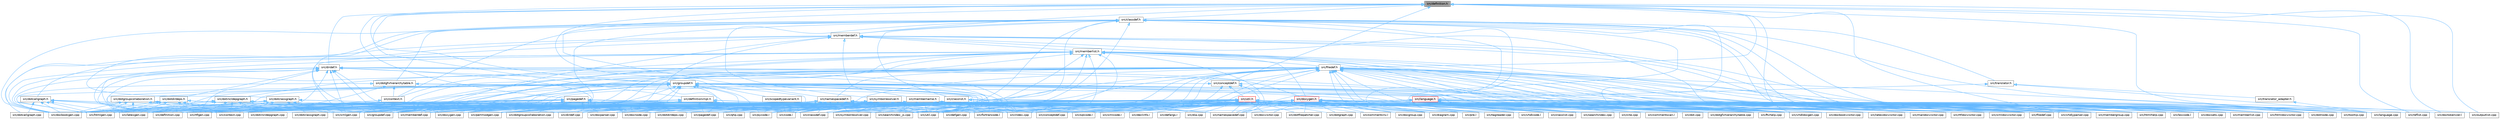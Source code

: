 digraph "src/definition.h"
{
 // INTERACTIVE_SVG=YES
 // LATEX_PDF_SIZE
  bgcolor="transparent";
  edge [fontname=Helvetica,fontsize=10,labelfontname=Helvetica,labelfontsize=10];
  node [fontname=Helvetica,fontsize=10,shape=box,height=0.2,width=0.4];
  Node1 [label="src/definition.h",height=0.2,width=0.4,color="gray40", fillcolor="grey60", style="filled", fontcolor="black",tooltip=" "];
  Node1 -> Node2 [dir="back",color="steelblue1",style="solid"];
  Node2 [label="src/classdef.h",height=0.2,width=0.4,color="grey40", fillcolor="white", style="filled",URL="$d1/da6/classdef_8h.html",tooltip=" "];
  Node2 -> Node3 [dir="back",color="steelblue1",style="solid"];
  Node3 [label="src/classdef.cpp",height=0.2,width=0.4,color="grey40", fillcolor="white", style="filled",URL="$de/d89/classdef_8cpp.html",tooltip=" "];
  Node2 -> Node4 [dir="back",color="steelblue1",style="solid"];
  Node4 [label="src/classlist.h",height=0.2,width=0.4,color="grey40", fillcolor="white", style="filled",URL="$d2/df8/classlist_8h.html",tooltip=" "];
  Node4 -> Node3 [dir="back",color="steelblue1",style="solid"];
  Node4 -> Node5 [dir="back",color="steelblue1",style="solid"];
  Node5 [label="src/classlist.cpp",height=0.2,width=0.4,color="grey40", fillcolor="white", style="filled",URL="$d6/d10/classlist_8cpp.html",tooltip=" "];
  Node4 -> Node6 [dir="back",color="steelblue1",style="solid"];
  Node6 [label="src/code.l",height=0.2,width=0.4,color="grey40", fillcolor="white", style="filled",URL="$da/d1f/code_8l.html",tooltip=" "];
  Node4 -> Node7 [dir="back",color="steelblue1",style="solid"];
  Node7 [label="src/context.cpp",height=0.2,width=0.4,color="grey40", fillcolor="white", style="filled",URL="$db/d12/context_8cpp.html",tooltip=" "];
  Node4 -> Node8 [dir="back",color="steelblue1",style="solid"];
  Node8 [label="src/defgen.cpp",height=0.2,width=0.4,color="grey40", fillcolor="white", style="filled",URL="$d3/d17/defgen_8cpp.html",tooltip=" "];
  Node4 -> Node9 [dir="back",color="steelblue1",style="solid"];
  Node9 [label="src/diagram.cpp",height=0.2,width=0.4,color="grey40", fillcolor="white", style="filled",URL="$da/d0d/diagram_8cpp.html",tooltip=" "];
  Node4 -> Node10 [dir="back",color="steelblue1",style="solid"];
  Node10 [label="src/docbookgen.cpp",height=0.2,width=0.4,color="grey40", fillcolor="white", style="filled",URL="$d8/d29/docbookgen_8cpp.html",tooltip=" "];
  Node4 -> Node11 [dir="back",color="steelblue1",style="solid"];
  Node11 [label="src/docparser.cpp",height=0.2,width=0.4,color="grey40", fillcolor="white", style="filled",URL="$da/d17/docparser_8cpp.html",tooltip=" "];
  Node4 -> Node12 [dir="back",color="steelblue1",style="solid"];
  Node12 [label="src/dotgfxhierarchytable.cpp",height=0.2,width=0.4,color="grey40", fillcolor="white", style="filled",URL="$d4/d09/dotgfxhierarchytable_8cpp.html",tooltip=" "];
  Node4 -> Node13 [dir="back",color="steelblue1",style="solid"];
  Node13 [label="src/dotgroupcollaboration.cpp",height=0.2,width=0.4,color="grey40", fillcolor="white", style="filled",URL="$d1/d86/dotgroupcollaboration_8cpp.html",tooltip=" "];
  Node4 -> Node14 [dir="back",color="steelblue1",style="solid"];
  Node14 [label="src/doxygen.cpp",height=0.2,width=0.4,color="grey40", fillcolor="white", style="filled",URL="$dc/d98/doxygen_8cpp.html",tooltip=" "];
  Node4 -> Node15 [dir="back",color="steelblue1",style="solid"];
  Node15 [label="src/filedef.cpp",height=0.2,width=0.4,color="grey40", fillcolor="white", style="filled",URL="$d6/ddc/filedef_8cpp.html",tooltip=" "];
  Node4 -> Node16 [dir="back",color="steelblue1",style="solid"];
  Node16 [label="src/fortrancode.l",height=0.2,width=0.4,color="grey40", fillcolor="white", style="filled",URL="$d9/d5b/fortrancode_8l.html",tooltip=" "];
  Node4 -> Node17 [dir="back",color="steelblue1",style="solid"];
  Node17 [label="src/groupdef.cpp",height=0.2,width=0.4,color="grey40", fillcolor="white", style="filled",URL="$d6/d42/groupdef_8cpp.html",tooltip=" "];
  Node4 -> Node18 [dir="back",color="steelblue1",style="solid"];
  Node18 [label="src/index.cpp",height=0.2,width=0.4,color="grey40", fillcolor="white", style="filled",URL="$db/d14/index_8cpp.html",tooltip="This file contains functions for the various index pages."];
  Node4 -> Node19 [dir="back",color="steelblue1",style="solid"];
  Node19 [label="src/latexgen.cpp",height=0.2,width=0.4,color="grey40", fillcolor="white", style="filled",URL="$d4/d42/latexgen_8cpp.html",tooltip=" "];
  Node4 -> Node20 [dir="back",color="steelblue1",style="solid"];
  Node20 [label="src/namespacedef.cpp",height=0.2,width=0.4,color="grey40", fillcolor="white", style="filled",URL="$d7/d1c/namespacedef_8cpp.html",tooltip=" "];
  Node4 -> Node21 [dir="back",color="steelblue1",style="solid"];
  Node21 [label="src/perlmodgen.cpp",height=0.2,width=0.4,color="grey40", fillcolor="white", style="filled",URL="$de/dd0/perlmodgen_8cpp.html",tooltip=" "];
  Node4 -> Node22 [dir="back",color="steelblue1",style="solid"];
  Node22 [label="src/pycode.l",height=0.2,width=0.4,color="grey40", fillcolor="white", style="filled",URL="$d3/ded/pycode_8l.html",tooltip=" "];
  Node4 -> Node23 [dir="back",color="steelblue1",style="solid"];
  Node23 [label="src/rtfgen.cpp",height=0.2,width=0.4,color="grey40", fillcolor="white", style="filled",URL="$d0/d9c/rtfgen_8cpp.html",tooltip=" "];
  Node4 -> Node24 [dir="back",color="steelblue1",style="solid"];
  Node24 [label="src/searchindex_js.cpp",height=0.2,width=0.4,color="grey40", fillcolor="white", style="filled",URL="$d9/d2f/searchindex__js_8cpp.html",tooltip=" "];
  Node4 -> Node25 [dir="back",color="steelblue1",style="solid"];
  Node25 [label="src/util.cpp",height=0.2,width=0.4,color="grey40", fillcolor="white", style="filled",URL="$df/d2d/util_8cpp.html",tooltip=" "];
  Node4 -> Node26 [dir="back",color="steelblue1",style="solid"];
  Node26 [label="src/vhdldocgen.cpp",height=0.2,width=0.4,color="grey40", fillcolor="white", style="filled",URL="$de/dea/vhdldocgen_8cpp.html",tooltip=" "];
  Node4 -> Node27 [dir="back",color="steelblue1",style="solid"];
  Node27 [label="src/xmlgen.cpp",height=0.2,width=0.4,color="grey40", fillcolor="white", style="filled",URL="$d0/dc3/xmlgen_8cpp.html",tooltip=" "];
  Node2 -> Node28 [dir="back",color="steelblue1",style="solid"];
  Node28 [label="src/context.h",height=0.2,width=0.4,color="grey40", fillcolor="white", style="filled",URL="$dc/d1e/context_8h.html",tooltip=" "];
  Node28 -> Node7 [dir="back",color="steelblue1",style="solid"];
  Node28 -> Node14 [dir="back",color="steelblue1",style="solid"];
  Node2 -> Node9 [dir="back",color="steelblue1",style="solid"];
  Node2 -> Node10 [dir="back",color="steelblue1",style="solid"];
  Node2 -> Node29 [dir="back",color="steelblue1",style="solid"];
  Node29 [label="src/docsets.cpp",height=0.2,width=0.4,color="grey40", fillcolor="white", style="filled",URL="$d7/d8f/docsets_8cpp.html",tooltip=" "];
  Node2 -> Node30 [dir="back",color="steelblue1",style="solid"];
  Node30 [label="src/dotclassgraph.h",height=0.2,width=0.4,color="grey40", fillcolor="white", style="filled",URL="$d5/d04/dotclassgraph_8h.html",tooltip=" "];
  Node30 -> Node3 [dir="back",color="steelblue1",style="solid"];
  Node30 -> Node7 [dir="back",color="steelblue1",style="solid"];
  Node30 -> Node8 [dir="back",color="steelblue1",style="solid"];
  Node30 -> Node10 [dir="back",color="steelblue1",style="solid"];
  Node30 -> Node31 [dir="back",color="steelblue1",style="solid"];
  Node31 [label="src/dotclassgraph.cpp",height=0.2,width=0.4,color="grey40", fillcolor="white", style="filled",URL="$d4/dcd/dotclassgraph_8cpp.html",tooltip=" "];
  Node30 -> Node32 [dir="back",color="steelblue1",style="solid"];
  Node32 [label="src/htmlgen.cpp",height=0.2,width=0.4,color="grey40", fillcolor="white", style="filled",URL="$d8/d6e/htmlgen_8cpp.html",tooltip=" "];
  Node30 -> Node19 [dir="back",color="steelblue1",style="solid"];
  Node30 -> Node23 [dir="back",color="steelblue1",style="solid"];
  Node30 -> Node27 [dir="back",color="steelblue1",style="solid"];
  Node2 -> Node33 [dir="back",color="steelblue1",style="solid"];
  Node33 [label="src/dotgfxhierarchytable.h",height=0.2,width=0.4,color="grey40", fillcolor="white", style="filled",URL="$d2/de7/dotgfxhierarchytable_8h.html",tooltip=" "];
  Node33 -> Node7 [dir="back",color="steelblue1",style="solid"];
  Node33 -> Node28 [dir="back",color="steelblue1",style="solid"];
  Node33 -> Node12 [dir="back",color="steelblue1",style="solid"];
  Node33 -> Node32 [dir="back",color="steelblue1",style="solid"];
  Node33 -> Node18 [dir="back",color="steelblue1",style="solid"];
  Node2 -> Node34 [dir="back",color="steelblue1",style="solid"];
  Node34 [label="src/dotnode.cpp",height=0.2,width=0.4,color="grey40", fillcolor="white", style="filled",URL="$df/d58/dotnode_8cpp.html",tooltip=" "];
  Node2 -> Node15 [dir="back",color="steelblue1",style="solid"];
  Node2 -> Node35 [dir="back",color="steelblue1",style="solid"];
  Node35 [label="src/ftvhelp.cpp",height=0.2,width=0.4,color="grey40", fillcolor="white", style="filled",URL="$db/d41/ftvhelp_8cpp.html",tooltip=" "];
  Node2 -> Node17 [dir="back",color="steelblue1",style="solid"];
  Node2 -> Node36 [dir="back",color="steelblue1",style="solid"];
  Node36 [label="src/memberdef.h",height=0.2,width=0.4,color="grey40", fillcolor="white", style="filled",URL="$d4/d46/memberdef_8h.html",tooltip=" "];
  Node36 -> Node10 [dir="back",color="steelblue1",style="solid"];
  Node36 -> Node29 [dir="back",color="steelblue1",style="solid"];
  Node36 -> Node37 [dir="back",color="steelblue1",style="solid"];
  Node37 [label="src/dotcallgraph.h",height=0.2,width=0.4,color="grey40", fillcolor="white", style="filled",URL="$dc/dcf/dotcallgraph_8h.html",tooltip=" "];
  Node37 -> Node7 [dir="back",color="steelblue1",style="solid"];
  Node37 -> Node10 [dir="back",color="steelblue1",style="solid"];
  Node37 -> Node38 [dir="back",color="steelblue1",style="solid"];
  Node38 [label="src/dotcallgraph.cpp",height=0.2,width=0.4,color="grey40", fillcolor="white", style="filled",URL="$d4/dd5/dotcallgraph_8cpp.html",tooltip=" "];
  Node37 -> Node32 [dir="back",color="steelblue1",style="solid"];
  Node37 -> Node19 [dir="back",color="steelblue1",style="solid"];
  Node37 -> Node39 [dir="back",color="steelblue1",style="solid"];
  Node39 [label="src/memberdef.cpp",height=0.2,width=0.4,color="grey40", fillcolor="white", style="filled",URL="$d0/d72/memberdef_8cpp.html",tooltip=" "];
  Node37 -> Node23 [dir="back",color="steelblue1",style="solid"];
  Node36 -> Node15 [dir="back",color="steelblue1",style="solid"];
  Node36 -> Node40 [dir="back",color="steelblue1",style="solid"];
  Node40 [label="src/htmldocvisitor.cpp",height=0.2,width=0.4,color="grey40", fillcolor="white", style="filled",URL="$da/db0/htmldocvisitor_8cpp.html",tooltip=" "];
  Node36 -> Node41 [dir="back",color="steelblue1",style="solid"];
  Node41 [label="src/htmlhelp.cpp",height=0.2,width=0.4,color="grey40", fillcolor="white", style="filled",URL="$d3/d4b/htmlhelp_8cpp.html",tooltip=" "];
  Node36 -> Node39 [dir="back",color="steelblue1",style="solid"];
  Node36 -> Node42 [dir="back",color="steelblue1",style="solid"];
  Node42 [label="src/memberlist.h",height=0.2,width=0.4,color="grey40", fillcolor="white", style="filled",URL="$dd/d78/memberlist_8h.html",tooltip=" "];
  Node42 -> Node3 [dir="back",color="steelblue1",style="solid"];
  Node42 -> Node28 [dir="back",color="steelblue1",style="solid"];
  Node42 -> Node8 [dir="back",color="steelblue1",style="solid"];
  Node42 -> Node43 [dir="back",color="steelblue1",style="solid"];
  Node43 [label="src/definition.cpp",height=0.2,width=0.4,color="grey40", fillcolor="white", style="filled",URL="$d3/dea/definition_8cpp.html",tooltip=" "];
  Node42 -> Node10 [dir="back",color="steelblue1",style="solid"];
  Node42 -> Node38 [dir="back",color="steelblue1",style="solid"];
  Node42 -> Node34 [dir="back",color="steelblue1",style="solid"];
  Node42 -> Node14 [dir="back",color="steelblue1",style="solid"];
  Node42 -> Node44 [dir="back",color="steelblue1",style="solid"];
  Node44 [label="src/doxygen.h",height=0.2,width=0.4,color="red", fillcolor="#FFF0F0", style="filled",URL="$d1/da1/doxygen_8h.html",tooltip=" "];
  Node44 -> Node3 [dir="back",color="steelblue1",style="solid"];
  Node44 -> Node5 [dir="back",color="steelblue1",style="solid"];
  Node44 -> Node6 [dir="back",color="steelblue1",style="solid"];
  Node44 -> Node45 [dir="back",color="steelblue1",style="solid"];
  Node45 [label="src/commentcnv.l",height=0.2,width=0.4,color="grey40", fillcolor="white", style="filled",URL="$d0/d47/commentcnv_8l.html",tooltip=" "];
  Node44 -> Node46 [dir="back",color="steelblue1",style="solid"];
  Node46 [label="src/commentscan.l",height=0.2,width=0.4,color="grey40", fillcolor="white", style="filled",URL="$d7/d5f/commentscan_8l.html",tooltip=" "];
  Node44 -> Node47 [dir="back",color="steelblue1",style="solid"];
  Node47 [label="src/conceptdef.cpp",height=0.2,width=0.4,color="grey40", fillcolor="white", style="filled",URL="$d8/d0a/conceptdef_8cpp.html",tooltip=" "];
  Node44 -> Node7 [dir="back",color="steelblue1",style="solid"];
  Node44 -> Node8 [dir="back",color="steelblue1",style="solid"];
  Node44 -> Node43 [dir="back",color="steelblue1",style="solid"];
  Node44 -> Node9 [dir="back",color="steelblue1",style="solid"];
  Node44 -> Node48 [dir="back",color="steelblue1",style="solid"];
  Node48 [label="src/dirdef.cpp",height=0.2,width=0.4,color="grey40", fillcolor="white", style="filled",URL="$d8/d52/dirdef_8cpp.html",tooltip=" "];
  Node44 -> Node10 [dir="back",color="steelblue1",style="solid"];
  Node44 -> Node49 [dir="back",color="steelblue1",style="solid"];
  Node49 [label="src/docbookvisitor.cpp",height=0.2,width=0.4,color="grey40", fillcolor="white", style="filled",URL="$dc/d05/docbookvisitor_8cpp.html",tooltip=" "];
  Node44 -> Node50 [dir="back",color="steelblue1",style="solid"];
  Node50 [label="src/docgroup.cpp",height=0.2,width=0.4,color="grey40", fillcolor="white", style="filled",URL="$d3/d36/docgroup_8cpp.html",tooltip=" "];
  Node44 -> Node51 [dir="back",color="steelblue1",style="solid"];
  Node51 [label="src/docnode.cpp",height=0.2,width=0.4,color="grey40", fillcolor="white", style="filled",URL="$d0/d2b/docnode_8cpp.html",tooltip=" "];
  Node44 -> Node11 [dir="back",color="steelblue1",style="solid"];
  Node44 -> Node29 [dir="back",color="steelblue1",style="solid"];
  Node44 -> Node52 [dir="back",color="steelblue1",style="solid"];
  Node52 [label="src/doctokenizer.l",height=0.2,width=0.4,color="grey40", fillcolor="white", style="filled",URL="$d1/d39/doctokenizer_8l.html",tooltip=" "];
  Node44 -> Node53 [dir="back",color="steelblue1",style="solid"];
  Node53 [label="src/docvisitor.cpp",height=0.2,width=0.4,color="grey40", fillcolor="white", style="filled",URL="$da/d39/docvisitor_8cpp.html",tooltip=" "];
  Node44 -> Node54 [dir="back",color="steelblue1",style="solid"];
  Node54 [label="src/dot.cpp",height=0.2,width=0.4,color="grey40", fillcolor="white", style="filled",URL="$de/daa/dot_8cpp.html",tooltip=" "];
  Node44 -> Node64 [dir="back",color="steelblue1",style="solid"];
  Node64 [label="src/dotdirdeps.cpp",height=0.2,width=0.4,color="grey40", fillcolor="white", style="filled",URL="$da/d45/dotdirdeps_8cpp.html",tooltip=" "];
  Node44 -> Node56 [dir="back",color="steelblue1",style="solid"];
  Node56 [label="src/dotfilepatcher.cpp",height=0.2,width=0.4,color="grey40", fillcolor="white", style="filled",URL="$d9/d92/dotfilepatcher_8cpp.html",tooltip=" "];
  Node44 -> Node12 [dir="back",color="steelblue1",style="solid"];
  Node44 -> Node57 [dir="back",color="steelblue1",style="solid"];
  Node57 [label="src/dotgraph.cpp",height=0.2,width=0.4,color="grey40", fillcolor="white", style="filled",URL="$de/d45/dotgraph_8cpp.html",tooltip=" "];
  Node44 -> Node13 [dir="back",color="steelblue1",style="solid"];
  Node44 -> Node34 [dir="back",color="steelblue1",style="solid"];
  Node44 -> Node14 [dir="back",color="steelblue1",style="solid"];
  Node44 -> Node15 [dir="back",color="steelblue1",style="solid"];
  Node44 -> Node16 [dir="back",color="steelblue1",style="solid"];
  Node44 -> Node35 [dir="back",color="steelblue1",style="solid"];
  Node44 -> Node17 [dir="back",color="steelblue1",style="solid"];
  Node44 -> Node40 [dir="back",color="steelblue1",style="solid"];
  Node44 -> Node32 [dir="back",color="steelblue1",style="solid"];
  Node44 -> Node41 [dir="back",color="steelblue1",style="solid"];
  Node44 -> Node18 [dir="back",color="steelblue1",style="solid"];
  Node44 -> Node60 [dir="back",color="steelblue1",style="solid"];
  Node60 [label="src/latexdocvisitor.cpp",height=0.2,width=0.4,color="grey40", fillcolor="white", style="filled",URL="$d1/d4e/latexdocvisitor_8cpp.html",tooltip=" "];
  Node44 -> Node19 [dir="back",color="steelblue1",style="solid"];
  Node44 -> Node70 [dir="back",color="steelblue1",style="solid"];
  Node70 [label="src/lexcode.l",height=0.2,width=0.4,color="grey40", fillcolor="white", style="filled",URL="$d0/d7e/lexcode_8l.html",tooltip=" "];
  Node44 -> Node61 [dir="back",color="steelblue1",style="solid"];
  Node61 [label="src/mandocvisitor.cpp",height=0.2,width=0.4,color="grey40", fillcolor="white", style="filled",URL="$d8/dde/mandocvisitor_8cpp.html",tooltip=" "];
  Node44 -> Node39 [dir="back",color="steelblue1",style="solid"];
  Node44 -> Node74 [dir="back",color="steelblue1",style="solid"];
  Node74 [label="src/membergroup.cpp",height=0.2,width=0.4,color="grey40", fillcolor="white", style="filled",URL="$d6/d18/membergroup_8cpp.html",tooltip=" "];
  Node44 -> Node75 [dir="back",color="steelblue1",style="solid"];
  Node75 [label="src/memberlist.cpp",height=0.2,width=0.4,color="grey40", fillcolor="white", style="filled",URL="$d0/d14/memberlist_8cpp.html",tooltip=" "];
  Node44 -> Node20 [dir="back",color="steelblue1",style="solid"];
  Node44 -> Node79 [dir="back",color="steelblue1",style="solid"];
  Node79 [label="src/outputlist.cpp",height=0.2,width=0.4,color="grey40", fillcolor="white", style="filled",URL="$db/dd8/outputlist_8cpp.html",tooltip=" "];
  Node44 -> Node81 [dir="back",color="steelblue1",style="solid"];
  Node81 [label="src/pagedef.cpp",height=0.2,width=0.4,color="grey40", fillcolor="white", style="filled",URL="$d9/db4/pagedef_8cpp.html",tooltip=" "];
  Node44 -> Node21 [dir="back",color="steelblue1",style="solid"];
  Node44 -> Node87 [dir="back",color="steelblue1",style="solid"];
  Node87 [label="src/pre.l",height=0.2,width=0.4,color="grey40", fillcolor="white", style="filled",URL="$d0/da7/pre_8l.html",tooltip=" "];
  Node44 -> Node22 [dir="back",color="steelblue1",style="solid"];
  Node44 -> Node89 [dir="back",color="steelblue1",style="solid"];
  Node89 [label="src/qhp.cpp",height=0.2,width=0.4,color="grey40", fillcolor="white", style="filled",URL="$d9/d45/qhp_8cpp.html",tooltip=" "];
  Node44 -> Node62 [dir="back",color="steelblue1",style="solid"];
  Node62 [label="src/rtfdocvisitor.cpp",height=0.2,width=0.4,color="grey40", fillcolor="white", style="filled",URL="$de/d9a/rtfdocvisitor_8cpp.html",tooltip=" "];
  Node44 -> Node23 [dir="back",color="steelblue1",style="solid"];
  Node44 -> Node91 [dir="back",color="steelblue1",style="solid"];
  Node91 [label="src/searchindex.cpp",height=0.2,width=0.4,color="grey40", fillcolor="white", style="filled",URL="$d7/d79/searchindex_8cpp.html",tooltip=" "];
  Node44 -> Node24 [dir="back",color="steelblue1",style="solid"];
  Node44 -> Node82 [dir="back",color="steelblue1",style="solid"];
  Node82 [label="src/sqlcode.l",height=0.2,width=0.4,color="grey40", fillcolor="white", style="filled",URL="$d2/dda/sqlcode_8l.html",tooltip=" "];
  Node44 -> Node92 [dir="back",color="steelblue1",style="solid"];
  Node92 [label="src/symbolresolver.cpp",height=0.2,width=0.4,color="grey40", fillcolor="white", style="filled",URL="$d2/d99/symbolresolver_8cpp.html",tooltip=" "];
  Node44 -> Node93 [dir="back",color="steelblue1",style="solid"];
  Node93 [label="src/tagreader.cpp",height=0.2,width=0.4,color="grey40", fillcolor="white", style="filled",URL="$d4/d7b/tagreader_8cpp.html",tooltip=" "];
  Node44 -> Node94 [dir="back",color="steelblue1",style="solid"];
  Node94 [label="src/tooltip.cpp",height=0.2,width=0.4,color="grey40", fillcolor="white", style="filled",URL="$d7/d56/tooltip_8cpp.html",tooltip=" "];
  Node44 -> Node25 [dir="back",color="steelblue1",style="solid"];
  Node44 -> Node83 [dir="back",color="steelblue1",style="solid"];
  Node83 [label="src/vhdlcode.l",height=0.2,width=0.4,color="grey40", fillcolor="white", style="filled",URL="$d5/d6a/vhdlcode_8l.html",tooltip=" "];
  Node44 -> Node26 [dir="back",color="steelblue1",style="solid"];
  Node44 -> Node84 [dir="back",color="steelblue1",style="solid"];
  Node84 [label="src/vhdljjparser.cpp",height=0.2,width=0.4,color="grey40", fillcolor="white", style="filled",URL="$d1/d86/vhdljjparser_8cpp.html",tooltip=" "];
  Node44 -> Node85 [dir="back",color="steelblue1",style="solid"];
  Node85 [label="src/xmlcode.l",height=0.2,width=0.4,color="grey40", fillcolor="white", style="filled",URL="$dc/dc1/xmlcode_8l.html",tooltip=" "];
  Node44 -> Node63 [dir="back",color="steelblue1",style="solid"];
  Node63 [label="src/xmldocvisitor.cpp",height=0.2,width=0.4,color="grey40", fillcolor="white", style="filled",URL="$dd/db6/xmldocvisitor_8cpp.html",tooltip=" "];
  Node44 -> Node27 [dir="back",color="steelblue1",style="solid"];
  Node42 -> Node15 [dir="back",color="steelblue1",style="solid"];
  Node42 -> Node95 [dir="back",color="steelblue1",style="solid"];
  Node95 [label="src/filedef.h",height=0.2,width=0.4,color="grey40", fillcolor="white", style="filled",URL="$d4/d3a/filedef_8h.html",tooltip=" "];
  Node95 -> Node3 [dir="back",color="steelblue1",style="solid"];
  Node95 -> Node6 [dir="back",color="steelblue1",style="solid"];
  Node95 -> Node96 [dir="back",color="steelblue1",style="solid"];
  Node96 [label="src/conceptdef.h",height=0.2,width=0.4,color="grey40", fillcolor="white", style="filled",URL="$da/df1/conceptdef_8h.html",tooltip=" "];
  Node96 -> Node47 [dir="back",color="steelblue1",style="solid"];
  Node96 -> Node14 [dir="back",color="steelblue1",style="solid"];
  Node96 -> Node15 [dir="back",color="steelblue1",style="solid"];
  Node96 -> Node20 [dir="back",color="steelblue1",style="solid"];
  Node96 -> Node97 [dir="back",color="steelblue1",style="solid"];
  Node97 [label="src/util.h",height=0.2,width=0.4,color="red", fillcolor="#FFF0F0", style="filled",URL="$d8/d3c/util_8h.html",tooltip="A bunch of utility functions."];
  Node97 -> Node98 [dir="back",color="steelblue1",style="solid"];
  Node98 [label="src/cite.cpp",height=0.2,width=0.4,color="grey40", fillcolor="white", style="filled",URL="$d5/d0b/cite_8cpp.html",tooltip=" "];
  Node97 -> Node3 [dir="back",color="steelblue1",style="solid"];
  Node97 -> Node5 [dir="back",color="steelblue1",style="solid"];
  Node97 -> Node6 [dir="back",color="steelblue1",style="solid"];
  Node97 -> Node45 [dir="back",color="steelblue1",style="solid"];
  Node97 -> Node46 [dir="back",color="steelblue1",style="solid"];
  Node97 -> Node47 [dir="back",color="steelblue1",style="solid"];
  Node97 -> Node7 [dir="back",color="steelblue1",style="solid"];
  Node97 -> Node99 [dir="back",color="steelblue1",style="solid"];
  Node99 [label="src/declinfo.l",height=0.2,width=0.4,color="grey40", fillcolor="white", style="filled",URL="$d8/d0f/declinfo_8l.html",tooltip=" "];
  Node97 -> Node100 [dir="back",color="steelblue1",style="solid"];
  Node100 [label="src/defargs.l",height=0.2,width=0.4,color="grey40", fillcolor="white", style="filled",URL="$de/df3/defargs_8l.html",tooltip=" "];
  Node97 -> Node8 [dir="back",color="steelblue1",style="solid"];
  Node97 -> Node43 [dir="back",color="steelblue1",style="solid"];
  Node97 -> Node101 [dir="back",color="steelblue1",style="solid"];
  Node101 [label="src/dia.cpp",height=0.2,width=0.4,color="grey40", fillcolor="white", style="filled",URL="$d1/df5/dia_8cpp.html",tooltip=" "];
  Node97 -> Node9 [dir="back",color="steelblue1",style="solid"];
  Node97 -> Node48 [dir="back",color="steelblue1",style="solid"];
  Node97 -> Node10 [dir="back",color="steelblue1",style="solid"];
  Node97 -> Node49 [dir="back",color="steelblue1",style="solid"];
  Node97 -> Node50 [dir="back",color="steelblue1",style="solid"];
  Node97 -> Node51 [dir="back",color="steelblue1",style="solid"];
  Node97 -> Node11 [dir="back",color="steelblue1",style="solid"];
  Node97 -> Node29 [dir="back",color="steelblue1",style="solid"];
  Node97 -> Node53 [dir="back",color="steelblue1",style="solid"];
  Node97 -> Node54 [dir="back",color="steelblue1",style="solid"];
  Node97 -> Node38 [dir="back",color="steelblue1",style="solid"];
  Node97 -> Node31 [dir="back",color="steelblue1",style="solid"];
  Node97 -> Node64 [dir="back",color="steelblue1",style="solid"];
  Node97 -> Node56 [dir="back",color="steelblue1",style="solid"];
  Node97 -> Node12 [dir="back",color="steelblue1",style="solid"];
  Node97 -> Node57 [dir="back",color="steelblue1",style="solid"];
  Node97 -> Node13 [dir="back",color="steelblue1",style="solid"];
  Node97 -> Node102 [dir="back",color="steelblue1",style="solid"];
  Node102 [label="src/dotincldepgraph.cpp",height=0.2,width=0.4,color="grey40", fillcolor="white", style="filled",URL="$da/d57/dotincldepgraph_8cpp.html",tooltip=" "];
  Node97 -> Node34 [dir="back",color="steelblue1",style="solid"];
  Node97 -> Node14 [dir="back",color="steelblue1",style="solid"];
  Node97 -> Node15 [dir="back",color="steelblue1",style="solid"];
  Node97 -> Node16 [dir="back",color="steelblue1",style="solid"];
  Node97 -> Node35 [dir="back",color="steelblue1",style="solid"];
  Node97 -> Node17 [dir="back",color="steelblue1",style="solid"];
  Node97 -> Node40 [dir="back",color="steelblue1",style="solid"];
  Node97 -> Node32 [dir="back",color="steelblue1",style="solid"];
  Node97 -> Node41 [dir="back",color="steelblue1",style="solid"];
  Node97 -> Node18 [dir="back",color="steelblue1",style="solid"];
  Node97 -> Node105 [dir="back",color="steelblue1",style="solid"];
  Node105 [label="src/language.cpp",height=0.2,width=0.4,color="grey40", fillcolor="white", style="filled",URL="$d2/d48/language_8cpp.html",tooltip=" "];
  Node97 -> Node60 [dir="back",color="steelblue1",style="solid"];
  Node97 -> Node19 [dir="back",color="steelblue1",style="solid"];
  Node97 -> Node61 [dir="back",color="steelblue1",style="solid"];
  Node97 -> Node39 [dir="back",color="steelblue1",style="solid"];
  Node97 -> Node74 [dir="back",color="steelblue1",style="solid"];
  Node97 -> Node75 [dir="back",color="steelblue1",style="solid"];
  Node97 -> Node20 [dir="back",color="steelblue1",style="solid"];
  Node97 -> Node81 [dir="back",color="steelblue1",style="solid"];
  Node97 -> Node21 [dir="back",color="steelblue1",style="solid"];
  Node97 -> Node87 [dir="back",color="steelblue1",style="solid"];
  Node97 -> Node22 [dir="back",color="steelblue1",style="solid"];
  Node97 -> Node89 [dir="back",color="steelblue1",style="solid"];
  Node97 -> Node108 [dir="back",color="steelblue1",style="solid"];
  Node108 [label="src/reflist.cpp",height=0.2,width=0.4,color="grey40", fillcolor="white", style="filled",URL="$d4/d09/reflist_8cpp.html",tooltip=" "];
  Node97 -> Node62 [dir="back",color="steelblue1",style="solid"];
  Node97 -> Node23 [dir="back",color="steelblue1",style="solid"];
  Node97 -> Node91 [dir="back",color="steelblue1",style="solid"];
  Node97 -> Node24 [dir="back",color="steelblue1",style="solid"];
  Node97 -> Node82 [dir="back",color="steelblue1",style="solid"];
  Node97 -> Node92 [dir="back",color="steelblue1",style="solid"];
  Node97 -> Node93 [dir="back",color="steelblue1",style="solid"];
  Node97 -> Node94 [dir="back",color="steelblue1",style="solid"];
  Node97 -> Node25 [dir="back",color="steelblue1",style="solid"];
  Node97 -> Node83 [dir="back",color="steelblue1",style="solid"];
  Node97 -> Node26 [dir="back",color="steelblue1",style="solid"];
  Node97 -> Node84 [dir="back",color="steelblue1",style="solid"];
  Node97 -> Node85 [dir="back",color="steelblue1",style="solid"];
  Node97 -> Node63 [dir="back",color="steelblue1",style="solid"];
  Node97 -> Node27 [dir="back",color="steelblue1",style="solid"];
  Node95 -> Node7 [dir="back",color="steelblue1",style="solid"];
  Node95 -> Node8 [dir="back",color="steelblue1",style="solid"];
  Node95 -> Node43 [dir="back",color="steelblue1",style="solid"];
  Node95 -> Node48 [dir="back",color="steelblue1",style="solid"];
  Node95 -> Node49 [dir="back",color="steelblue1",style="solid"];
  Node95 -> Node11 [dir="back",color="steelblue1",style="solid"];
  Node95 -> Node29 [dir="back",color="steelblue1",style="solid"];
  Node95 -> Node117 [dir="back",color="steelblue1",style="solid"];
  Node117 [label="src/dotincldepgraph.h",height=0.2,width=0.4,color="grey40", fillcolor="white", style="filled",URL="$dd/d8c/dotincldepgraph_8h.html",tooltip=" "];
  Node117 -> Node7 [dir="back",color="steelblue1",style="solid"];
  Node117 -> Node10 [dir="back",color="steelblue1",style="solid"];
  Node117 -> Node102 [dir="back",color="steelblue1",style="solid"];
  Node117 -> Node15 [dir="back",color="steelblue1",style="solid"];
  Node117 -> Node32 [dir="back",color="steelblue1",style="solid"];
  Node117 -> Node19 [dir="back",color="steelblue1",style="solid"];
  Node117 -> Node23 [dir="back",color="steelblue1",style="solid"];
  Node117 -> Node27 [dir="back",color="steelblue1",style="solid"];
  Node95 -> Node15 [dir="back",color="steelblue1",style="solid"];
  Node95 -> Node16 [dir="back",color="steelblue1",style="solid"];
  Node95 -> Node35 [dir="back",color="steelblue1",style="solid"];
  Node95 -> Node17 [dir="back",color="steelblue1",style="solid"];
  Node95 -> Node40 [dir="back",color="steelblue1",style="solid"];
  Node95 -> Node41 [dir="back",color="steelblue1",style="solid"];
  Node95 -> Node18 [dir="back",color="steelblue1",style="solid"];
  Node95 -> Node60 [dir="back",color="steelblue1",style="solid"];
  Node95 -> Node70 [dir="back",color="steelblue1",style="solid"];
  Node95 -> Node61 [dir="back",color="steelblue1",style="solid"];
  Node95 -> Node39 [dir="back",color="steelblue1",style="solid"];
  Node95 -> Node74 [dir="back",color="steelblue1",style="solid"];
  Node95 -> Node75 [dir="back",color="steelblue1",style="solid"];
  Node95 -> Node118 [dir="back",color="steelblue1",style="solid"];
  Node118 [label="src/namespacedef.h",height=0.2,width=0.4,color="grey40", fillcolor="white", style="filled",URL="$d7/d97/namespacedef_8h.html",tooltip=" "];
  Node118 -> Node3 [dir="back",color="steelblue1",style="solid"];
  Node118 -> Node6 [dir="back",color="steelblue1",style="solid"];
  Node118 -> Node47 [dir="back",color="steelblue1",style="solid"];
  Node118 -> Node7 [dir="back",color="steelblue1",style="solid"];
  Node118 -> Node8 [dir="back",color="steelblue1",style="solid"];
  Node118 -> Node43 [dir="back",color="steelblue1",style="solid"];
  Node118 -> Node10 [dir="back",color="steelblue1",style="solid"];
  Node118 -> Node51 [dir="back",color="steelblue1",style="solid"];
  Node118 -> Node11 [dir="back",color="steelblue1",style="solid"];
  Node118 -> Node29 [dir="back",color="steelblue1",style="solid"];
  Node118 -> Node13 [dir="back",color="steelblue1",style="solid"];
  Node118 -> Node14 [dir="back",color="steelblue1",style="solid"];
  Node118 -> Node15 [dir="back",color="steelblue1",style="solid"];
  Node118 -> Node16 [dir="back",color="steelblue1",style="solid"];
  Node118 -> Node17 [dir="back",color="steelblue1",style="solid"];
  Node118 -> Node18 [dir="back",color="steelblue1",style="solid"];
  Node118 -> Node19 [dir="back",color="steelblue1",style="solid"];
  Node118 -> Node39 [dir="back",color="steelblue1",style="solid"];
  Node118 -> Node74 [dir="back",color="steelblue1",style="solid"];
  Node118 -> Node75 [dir="back",color="steelblue1",style="solid"];
  Node118 -> Node20 [dir="back",color="steelblue1",style="solid"];
  Node118 -> Node81 [dir="back",color="steelblue1",style="solid"];
  Node118 -> Node21 [dir="back",color="steelblue1",style="solid"];
  Node118 -> Node22 [dir="back",color="steelblue1",style="solid"];
  Node118 -> Node23 [dir="back",color="steelblue1",style="solid"];
  Node118 -> Node24 [dir="back",color="steelblue1",style="solid"];
  Node118 -> Node92 [dir="back",color="steelblue1",style="solid"];
  Node118 -> Node25 [dir="back",color="steelblue1",style="solid"];
  Node118 -> Node26 [dir="back",color="steelblue1",style="solid"];
  Node118 -> Node27 [dir="back",color="steelblue1",style="solid"];
  Node95 -> Node87 [dir="back",color="steelblue1",style="solid"];
  Node95 -> Node22 [dir="back",color="steelblue1",style="solid"];
  Node95 -> Node62 [dir="back",color="steelblue1",style="solid"];
  Node95 -> Node91 [dir="back",color="steelblue1",style="solid"];
  Node95 -> Node82 [dir="back",color="steelblue1",style="solid"];
  Node95 -> Node93 [dir="back",color="steelblue1",style="solid"];
  Node95 -> Node94 [dir="back",color="steelblue1",style="solid"];
  Node95 -> Node25 [dir="back",color="steelblue1",style="solid"];
  Node95 -> Node83 [dir="back",color="steelblue1",style="solid"];
  Node95 -> Node85 [dir="back",color="steelblue1",style="solid"];
  Node95 -> Node63 [dir="back",color="steelblue1",style="solid"];
  Node42 -> Node17 [dir="back",color="steelblue1",style="solid"];
  Node42 -> Node18 [dir="back",color="steelblue1",style="solid"];
  Node42 -> Node39 [dir="back",color="steelblue1",style="solid"];
  Node42 -> Node74 [dir="back",color="steelblue1",style="solid"];
  Node42 -> Node75 [dir="back",color="steelblue1",style="solid"];
  Node42 -> Node20 [dir="back",color="steelblue1",style="solid"];
  Node42 -> Node21 [dir="back",color="steelblue1",style="solid"];
  Node42 -> Node25 [dir="back",color="steelblue1",style="solid"];
  Node42 -> Node26 [dir="back",color="steelblue1",style="solid"];
  Node42 -> Node27 [dir="back",color="steelblue1",style="solid"];
  Node36 -> Node119 [dir="back",color="steelblue1",style="solid"];
  Node119 [label="src/membername.h",height=0.2,width=0.4,color="grey40", fillcolor="white", style="filled",URL="$d7/dfc/membername_8h.html",tooltip=" "];
  Node119 -> Node3 [dir="back",color="steelblue1",style="solid"];
  Node119 -> Node6 [dir="back",color="steelblue1",style="solid"];
  Node119 -> Node7 [dir="back",color="steelblue1",style="solid"];
  Node119 -> Node10 [dir="back",color="steelblue1",style="solid"];
  Node119 -> Node14 [dir="back",color="steelblue1",style="solid"];
  Node119 -> Node16 [dir="back",color="steelblue1",style="solid"];
  Node119 -> Node17 [dir="back",color="steelblue1",style="solid"];
  Node119 -> Node39 [dir="back",color="steelblue1",style="solid"];
  Node119 -> Node20 [dir="back",color="steelblue1",style="solid"];
  Node119 -> Node21 [dir="back",color="steelblue1",style="solid"];
  Node119 -> Node22 [dir="back",color="steelblue1",style="solid"];
  Node119 -> Node24 [dir="back",color="steelblue1",style="solid"];
  Node119 -> Node82 [dir="back",color="steelblue1",style="solid"];
  Node119 -> Node25 [dir="back",color="steelblue1",style="solid"];
  Node119 -> Node83 [dir="back",color="steelblue1",style="solid"];
  Node119 -> Node26 [dir="back",color="steelblue1",style="solid"];
  Node119 -> Node85 [dir="back",color="steelblue1",style="solid"];
  Node119 -> Node27 [dir="back",color="steelblue1",style="solid"];
  Node36 -> Node89 [dir="back",color="steelblue1",style="solid"];
  Node36 -> Node26 [dir="back",color="steelblue1",style="solid"];
  Node36 -> Node27 [dir="back",color="steelblue1",style="solid"];
  Node2 -> Node74 [dir="back",color="steelblue1",style="solid"];
  Node2 -> Node75 [dir="back",color="steelblue1",style="solid"];
  Node2 -> Node20 [dir="back",color="steelblue1",style="solid"];
  Node2 -> Node21 [dir="back",color="steelblue1",style="solid"];
  Node2 -> Node24 [dir="back",color="steelblue1",style="solid"];
  Node2 -> Node120 [dir="back",color="steelblue1",style="solid"];
  Node120 [label="src/symbolresolver.h",height=0.2,width=0.4,color="grey40", fillcolor="white", style="filled",URL="$d9/db2/symbolresolver_8h.html",tooltip=" "];
  Node120 -> Node3 [dir="back",color="steelblue1",style="solid"];
  Node120 -> Node6 [dir="back",color="steelblue1",style="solid"];
  Node120 -> Node14 [dir="back",color="steelblue1",style="solid"];
  Node120 -> Node22 [dir="back",color="steelblue1",style="solid"];
  Node120 -> Node92 [dir="back",color="steelblue1",style="solid"];
  Node120 -> Node25 [dir="back",color="steelblue1",style="solid"];
  Node2 -> Node121 [dir="back",color="steelblue1",style="solid"];
  Node121 [label="src/translator.h",height=0.2,width=0.4,color="grey40", fillcolor="white", style="filled",URL="$d9/df1/translator_8h.html",tooltip=" "];
  Node121 -> Node105 [dir="back",color="steelblue1",style="solid"];
  Node121 -> Node122 [dir="back",color="steelblue1",style="solid"];
  Node122 [label="src/language.h",height=0.2,width=0.4,color="red", fillcolor="#FFF0F0", style="filled",URL="$d8/dce/language_8h.html",tooltip=" "];
  Node122 -> Node98 [dir="back",color="steelblue1",style="solid"];
  Node122 -> Node3 [dir="back",color="steelblue1",style="solid"];
  Node122 -> Node5 [dir="back",color="steelblue1",style="solid"];
  Node122 -> Node46 [dir="back",color="steelblue1",style="solid"];
  Node122 -> Node47 [dir="back",color="steelblue1",style="solid"];
  Node122 -> Node7 [dir="back",color="steelblue1",style="solid"];
  Node122 -> Node43 [dir="back",color="steelblue1",style="solid"];
  Node122 -> Node48 [dir="back",color="steelblue1",style="solid"];
  Node122 -> Node10 [dir="back",color="steelblue1",style="solid"];
  Node122 -> Node49 [dir="back",color="steelblue1",style="solid"];
  Node122 -> Node54 [dir="back",color="steelblue1",style="solid"];
  Node122 -> Node12 [dir="back",color="steelblue1",style="solid"];
  Node122 -> Node34 [dir="back",color="steelblue1",style="solid"];
  Node122 -> Node14 [dir="back",color="steelblue1",style="solid"];
  Node122 -> Node15 [dir="back",color="steelblue1",style="solid"];
  Node122 -> Node35 [dir="back",color="steelblue1",style="solid"];
  Node122 -> Node17 [dir="back",color="steelblue1",style="solid"];
  Node122 -> Node40 [dir="back",color="steelblue1",style="solid"];
  Node122 -> Node32 [dir="back",color="steelblue1",style="solid"];
  Node122 -> Node41 [dir="back",color="steelblue1",style="solid"];
  Node122 -> Node18 [dir="back",color="steelblue1",style="solid"];
  Node122 -> Node105 [dir="back",color="steelblue1",style="solid"];
  Node122 -> Node60 [dir="back",color="steelblue1",style="solid"];
  Node122 -> Node19 [dir="back",color="steelblue1",style="solid"];
  Node122 -> Node61 [dir="back",color="steelblue1",style="solid"];
  Node122 -> Node39 [dir="back",color="steelblue1",style="solid"];
  Node122 -> Node74 [dir="back",color="steelblue1",style="solid"];
  Node122 -> Node75 [dir="back",color="steelblue1",style="solid"];
  Node122 -> Node20 [dir="back",color="steelblue1",style="solid"];
  Node122 -> Node81 [dir="back",color="steelblue1",style="solid"];
  Node122 -> Node62 [dir="back",color="steelblue1",style="solid"];
  Node122 -> Node23 [dir="back",color="steelblue1",style="solid"];
  Node122 -> Node91 [dir="back",color="steelblue1",style="solid"];
  Node122 -> Node24 [dir="back",color="steelblue1",style="solid"];
  Node122 -> Node25 [dir="back",color="steelblue1",style="solid"];
  Node122 -> Node26 [dir="back",color="steelblue1",style="solid"];
  Node122 -> Node84 [dir="back",color="steelblue1",style="solid"];
  Node122 -> Node63 [dir="back",color="steelblue1",style="solid"];
  Node122 -> Node27 [dir="back",color="steelblue1",style="solid"];
  Node121 -> Node124 [dir="back",color="steelblue1",style="solid"];
  Node124 [label="src/translator_adapter.h",height=0.2,width=0.4,color="grey40", fillcolor="white", style="filled",URL="$da/de6/translator__adapter_8h.html",tooltip=" "];
  Node124 -> Node105 [dir="back",color="steelblue1",style="solid"];
  Node2 -> Node25 [dir="back",color="steelblue1",style="solid"];
  Node2 -> Node83 [dir="back",color="steelblue1",style="solid"];
  Node1 -> Node96 [dir="back",color="steelblue1",style="solid"];
  Node1 -> Node125 [dir="back",color="steelblue1",style="solid"];
  Node125 [label="src/definitionimpl.h",height=0.2,width=0.4,color="grey40", fillcolor="white", style="filled",URL="$d2/dab/definitionimpl_8h.html",tooltip=" "];
  Node125 -> Node3 [dir="back",color="steelblue1",style="solid"];
  Node125 -> Node47 [dir="back",color="steelblue1",style="solid"];
  Node125 -> Node43 [dir="back",color="steelblue1",style="solid"];
  Node125 -> Node48 [dir="back",color="steelblue1",style="solid"];
  Node125 -> Node15 [dir="back",color="steelblue1",style="solid"];
  Node125 -> Node17 [dir="back",color="steelblue1",style="solid"];
  Node125 -> Node39 [dir="back",color="steelblue1",style="solid"];
  Node125 -> Node20 [dir="back",color="steelblue1",style="solid"];
  Node125 -> Node81 [dir="back",color="steelblue1",style="solid"];
  Node1 -> Node126 [dir="back",color="steelblue1",style="solid"];
  Node126 [label="src/dirdef.h",height=0.2,width=0.4,color="grey40", fillcolor="white", style="filled",URL="$d6/d15/dirdef_8h.html",tooltip=" "];
  Node126 -> Node7 [dir="back",color="steelblue1",style="solid"];
  Node126 -> Node43 [dir="back",color="steelblue1",style="solid"];
  Node126 -> Node48 [dir="back",color="steelblue1",style="solid"];
  Node126 -> Node10 [dir="back",color="steelblue1",style="solid"];
  Node126 -> Node127 [dir="back",color="steelblue1",style="solid"];
  Node127 [label="src/dotdirdeps.h",height=0.2,width=0.4,color="grey40", fillcolor="white", style="filled",URL="$d3/dcf/dotdirdeps_8h.html",tooltip=" "];
  Node127 -> Node7 [dir="back",color="steelblue1",style="solid"];
  Node127 -> Node48 [dir="back",color="steelblue1",style="solid"];
  Node127 -> Node10 [dir="back",color="steelblue1",style="solid"];
  Node127 -> Node64 [dir="back",color="steelblue1",style="solid"];
  Node127 -> Node32 [dir="back",color="steelblue1",style="solid"];
  Node127 -> Node19 [dir="back",color="steelblue1",style="solid"];
  Node127 -> Node23 [dir="back",color="steelblue1",style="solid"];
  Node126 -> Node14 [dir="back",color="steelblue1",style="solid"];
  Node126 -> Node44 [dir="back",color="steelblue1",style="solid"];
  Node126 -> Node15 [dir="back",color="steelblue1",style="solid"];
  Node126 -> Node17 [dir="back",color="steelblue1",style="solid"];
  Node126 -> Node128 [dir="back",color="steelblue1",style="solid"];
  Node128 [label="src/groupdef.h",height=0.2,width=0.4,color="grey40", fillcolor="white", style="filled",URL="$d1/de6/groupdef_8h.html",tooltip=" "];
  Node128 -> Node3 [dir="back",color="steelblue1",style="solid"];
  Node128 -> Node5 [dir="back",color="steelblue1",style="solid"];
  Node128 -> Node6 [dir="back",color="steelblue1",style="solid"];
  Node128 -> Node7 [dir="back",color="steelblue1",style="solid"];
  Node128 -> Node43 [dir="back",color="steelblue1",style="solid"];
  Node128 -> Node10 [dir="back",color="steelblue1",style="solid"];
  Node128 -> Node51 [dir="back",color="steelblue1",style="solid"];
  Node128 -> Node11 [dir="back",color="steelblue1",style="solid"];
  Node128 -> Node29 [dir="back",color="steelblue1",style="solid"];
  Node128 -> Node129 [dir="back",color="steelblue1",style="solid"];
  Node129 [label="src/dotgroupcollaboration.h",height=0.2,width=0.4,color="grey40", fillcolor="white", style="filled",URL="$d7/d99/dotgroupcollaboration_8h.html",tooltip=" "];
  Node129 -> Node7 [dir="back",color="steelblue1",style="solid"];
  Node129 -> Node10 [dir="back",color="steelblue1",style="solid"];
  Node129 -> Node13 [dir="back",color="steelblue1",style="solid"];
  Node129 -> Node17 [dir="back",color="steelblue1",style="solid"];
  Node129 -> Node32 [dir="back",color="steelblue1",style="solid"];
  Node129 -> Node19 [dir="back",color="steelblue1",style="solid"];
  Node128 -> Node14 [dir="back",color="steelblue1",style="solid"];
  Node128 -> Node15 [dir="back",color="steelblue1",style="solid"];
  Node128 -> Node16 [dir="back",color="steelblue1",style="solid"];
  Node128 -> Node17 [dir="back",color="steelblue1",style="solid"];
  Node128 -> Node41 [dir="back",color="steelblue1",style="solid"];
  Node128 -> Node18 [dir="back",color="steelblue1",style="solid"];
  Node128 -> Node19 [dir="back",color="steelblue1",style="solid"];
  Node128 -> Node39 [dir="back",color="steelblue1",style="solid"];
  Node128 -> Node74 [dir="back",color="steelblue1",style="solid"];
  Node128 -> Node75 [dir="back",color="steelblue1",style="solid"];
  Node128 -> Node81 [dir="back",color="steelblue1",style="solid"];
  Node128 -> Node21 [dir="back",color="steelblue1",style="solid"];
  Node128 -> Node22 [dir="back",color="steelblue1",style="solid"];
  Node128 -> Node89 [dir="back",color="steelblue1",style="solid"];
  Node128 -> Node23 [dir="back",color="steelblue1",style="solid"];
  Node128 -> Node91 [dir="back",color="steelblue1",style="solid"];
  Node128 -> Node24 [dir="back",color="steelblue1",style="solid"];
  Node128 -> Node25 [dir="back",color="steelblue1",style="solid"];
  Node128 -> Node26 [dir="back",color="steelblue1",style="solid"];
  Node128 -> Node27 [dir="back",color="steelblue1",style="solid"];
  Node126 -> Node32 [dir="back",color="steelblue1",style="solid"];
  Node126 -> Node18 [dir="back",color="steelblue1",style="solid"];
  Node126 -> Node19 [dir="back",color="steelblue1",style="solid"];
  Node126 -> Node23 [dir="back",color="steelblue1",style="solid"];
  Node126 -> Node25 [dir="back",color="steelblue1",style="solid"];
  Node126 -> Node27 [dir="back",color="steelblue1",style="solid"];
  Node1 -> Node52 [dir="back",color="steelblue1",style="solid"];
  Node1 -> Node95 [dir="back",color="steelblue1",style="solid"];
  Node1 -> Node128 [dir="back",color="steelblue1",style="solid"];
  Node1 -> Node36 [dir="back",color="steelblue1",style="solid"];
  Node1 -> Node118 [dir="back",color="steelblue1",style="solid"];
  Node1 -> Node79 [dir="back",color="steelblue1",style="solid"];
  Node1 -> Node130 [dir="back",color="steelblue1",style="solid"];
  Node130 [label="src/pagedef.h",height=0.2,width=0.4,color="grey40", fillcolor="white", style="filled",URL="$dd/d66/pagedef_8h.html",tooltip=" "];
  Node130 -> Node7 [dir="back",color="steelblue1",style="solid"];
  Node130 -> Node43 [dir="back",color="steelblue1",style="solid"];
  Node130 -> Node10 [dir="back",color="steelblue1",style="solid"];
  Node130 -> Node51 [dir="back",color="steelblue1",style="solid"];
  Node130 -> Node11 [dir="back",color="steelblue1",style="solid"];
  Node130 -> Node13 [dir="back",color="steelblue1",style="solid"];
  Node130 -> Node14 [dir="back",color="steelblue1",style="solid"];
  Node130 -> Node35 [dir="back",color="steelblue1",style="solid"];
  Node130 -> Node17 [dir="back",color="steelblue1",style="solid"];
  Node130 -> Node32 [dir="back",color="steelblue1",style="solid"];
  Node130 -> Node18 [dir="back",color="steelblue1",style="solid"];
  Node130 -> Node19 [dir="back",color="steelblue1",style="solid"];
  Node130 -> Node81 [dir="back",color="steelblue1",style="solid"];
  Node130 -> Node21 [dir="back",color="steelblue1",style="solid"];
  Node130 -> Node23 [dir="back",color="steelblue1",style="solid"];
  Node130 -> Node91 [dir="back",color="steelblue1",style="solid"];
  Node130 -> Node24 [dir="back",color="steelblue1",style="solid"];
  Node130 -> Node25 [dir="back",color="steelblue1",style="solid"];
  Node130 -> Node27 [dir="back",color="steelblue1",style="solid"];
  Node1 -> Node108 [dir="back",color="steelblue1",style="solid"];
  Node1 -> Node131 [dir="back",color="steelblue1",style="solid"];
  Node131 [label="src/scopedtypevariant.h",height=0.2,width=0.4,color="grey40", fillcolor="white", style="filled",URL="$d7/d7a/scopedtypevariant_8h.html",tooltip=" "];
  Node131 -> Node6 [dir="back",color="steelblue1",style="solid"];
  Node131 -> Node22 [dir="back",color="steelblue1",style="solid"];
  Node1 -> Node94 [dir="back",color="steelblue1",style="solid"];
  Node1 -> Node26 [dir="back",color="steelblue1",style="solid"];
  Node1 -> Node84 [dir="back",color="steelblue1",style="solid"];
}

